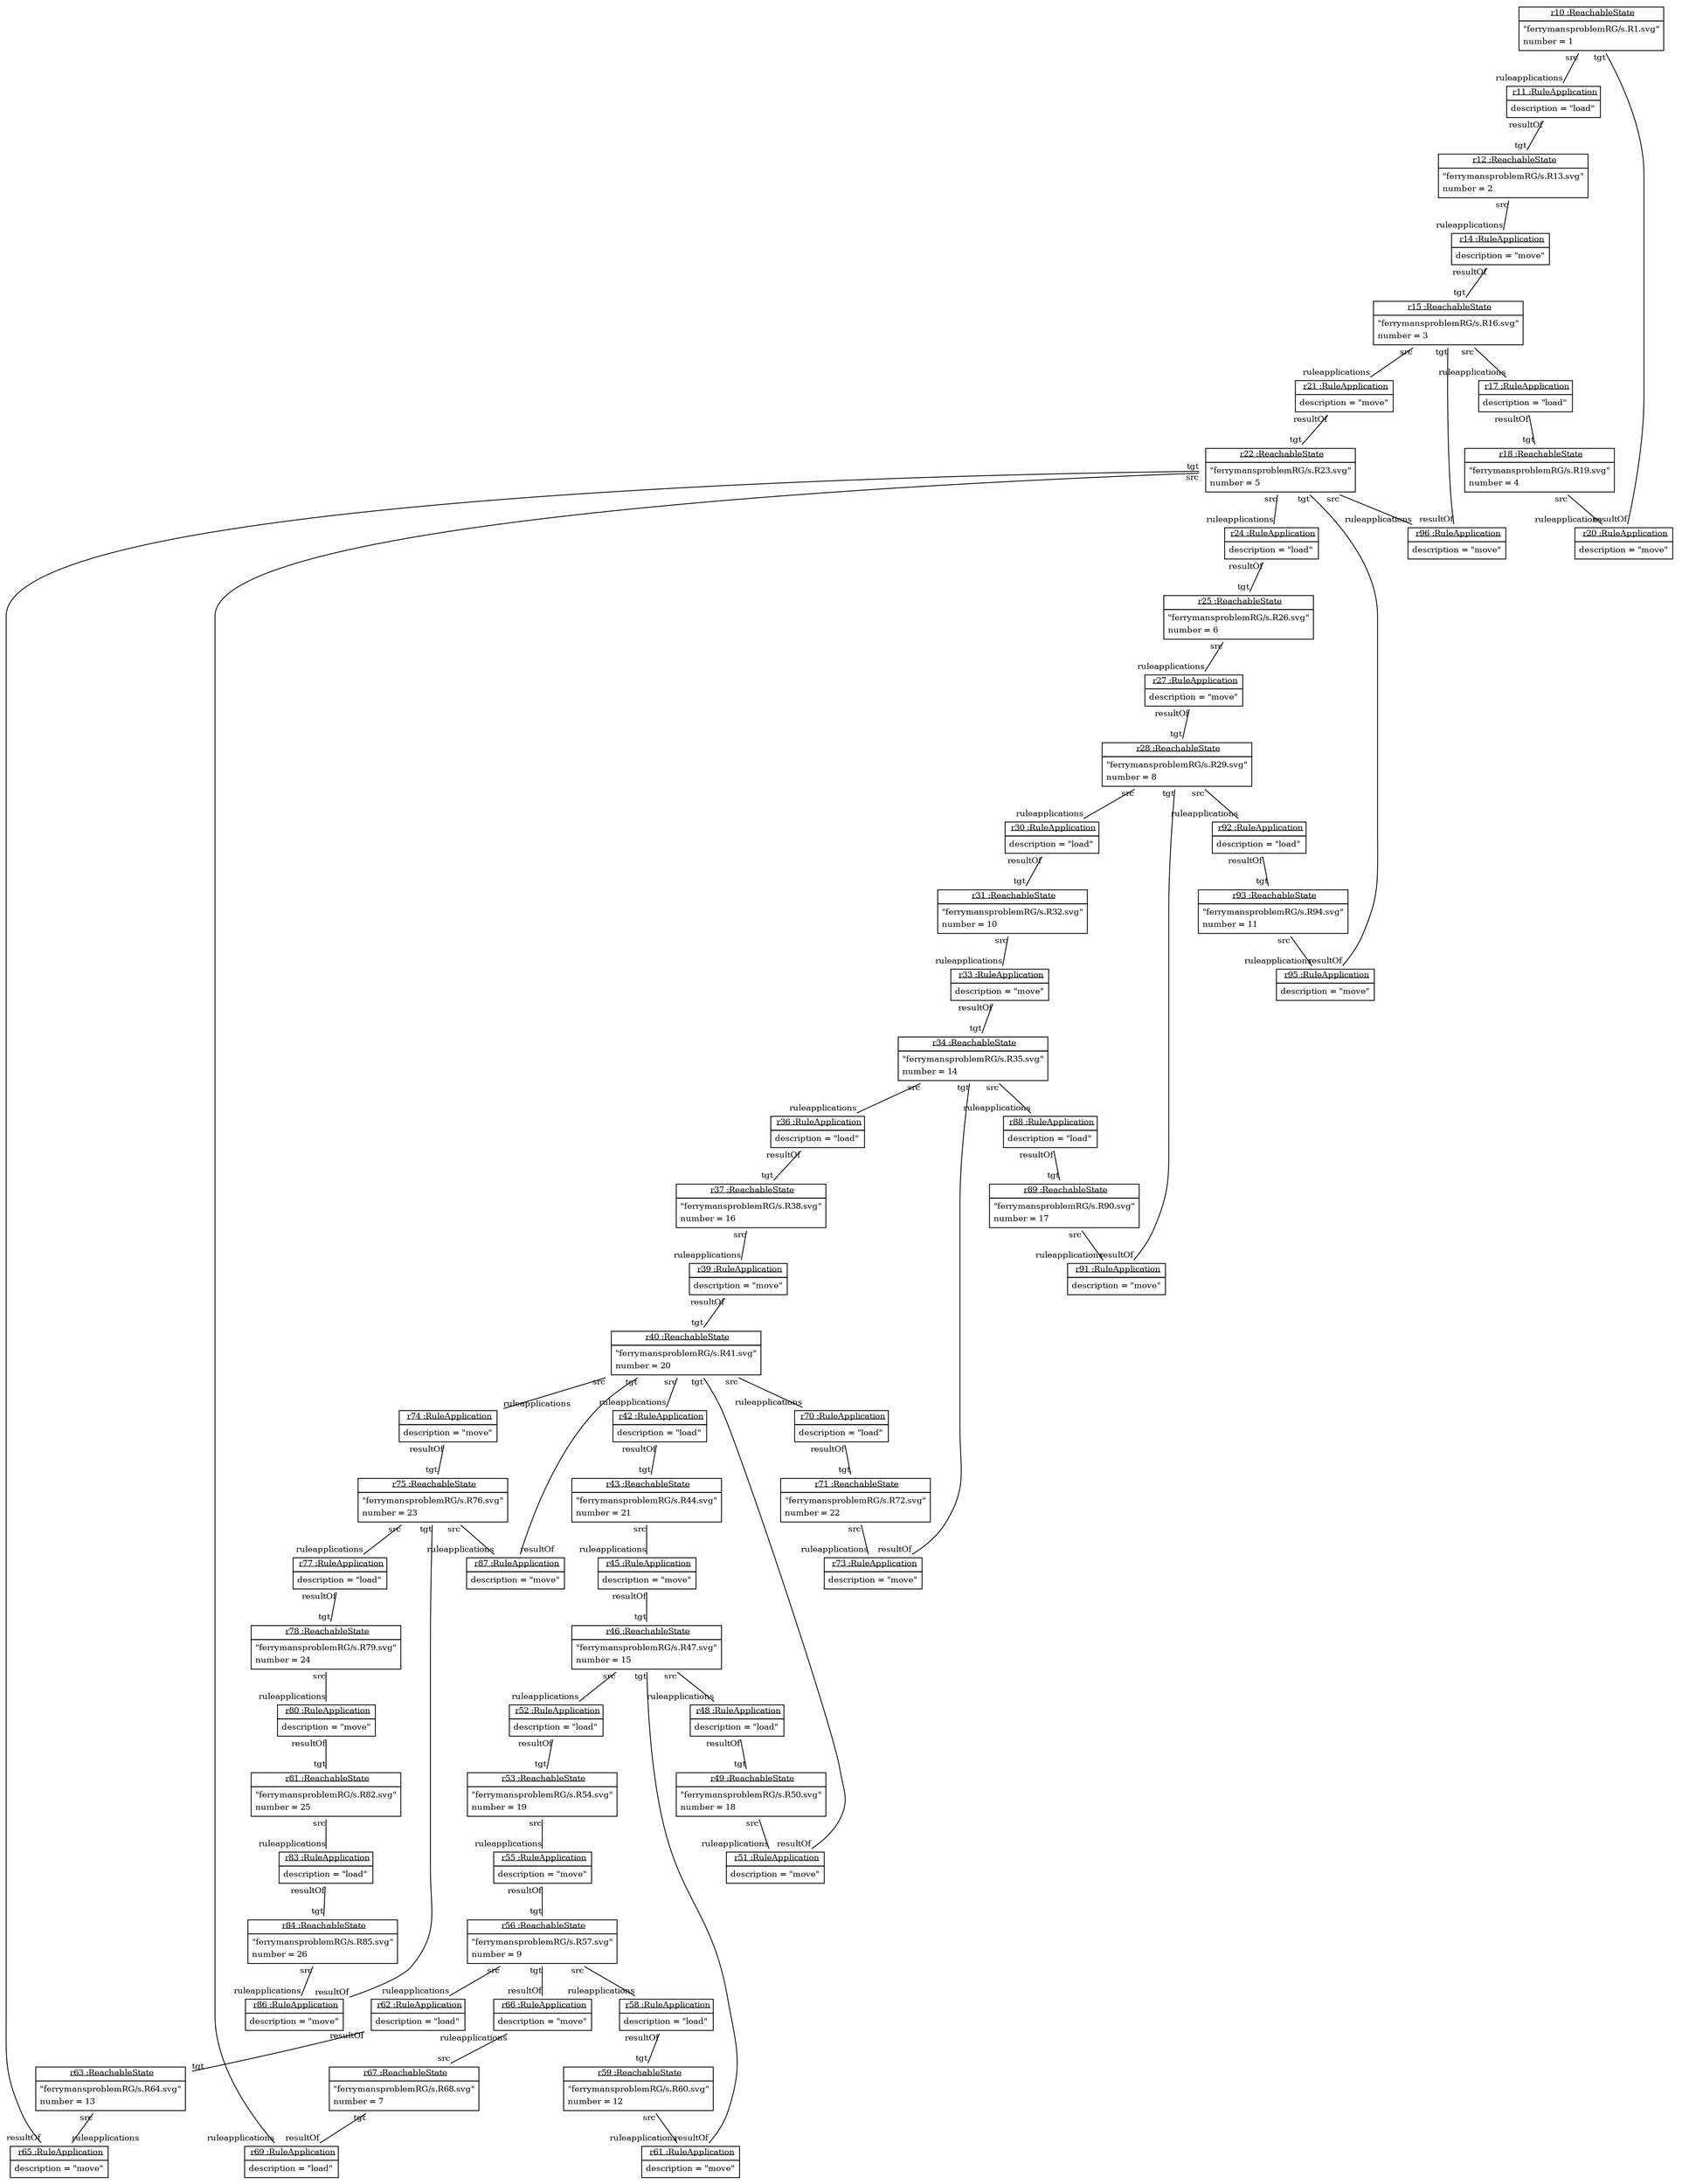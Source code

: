 graph ObjectDiagram {
   node [shape = none, fontsize = 10];
   edge [fontsize = 10];
   compound=true;

r10 [label=<<table border='0' cellborder='1' cellspacing='0'> <tr> <td> <u>r10 :ReachableState</u></td></tr><tr><td><table border='0' cellborder='0' cellspacing='0'><tr><td align='left' href="ferrymansproblemRG/s.R1.svg">"ferrymansproblemRG/s.R1.svg"</td></tr><tr><td align='left'>number = 1</td></tr></table></td></tr></table>>];
r11 [label=<<table border='0' cellborder='1' cellspacing='0'> <tr> <td> <u>r11 :RuleApplication</u></td></tr><tr><td><table border='0' cellborder='0' cellspacing='0'><tr><td align='left'>description = "load"</td></tr></table></td></tr></table>>];
r12 [label=<<table border='0' cellborder='1' cellspacing='0'> <tr> <td> <u>r12 :ReachableState</u></td></tr><tr><td><table border='0' cellborder='0' cellspacing='0'><tr><td align='left' href="ferrymansproblemRG/s.R13.svg">"ferrymansproblemRG/s.R13.svg"</td></tr><tr><td align='left'>number = 2</td></tr></table></td></tr></table>>];
r14 [label=<<table border='0' cellborder='1' cellspacing='0'> <tr> <td> <u>r14 :RuleApplication</u></td></tr><tr><td><table border='0' cellborder='0' cellspacing='0'><tr><td align='left'>description = "move"</td></tr></table></td></tr></table>>];
r15 [label=<<table border='0' cellborder='1' cellspacing='0'> <tr> <td> <u>r15 :ReachableState</u></td></tr><tr><td><table border='0' cellborder='0' cellspacing='0'><tr><td align='left' href="ferrymansproblemRG/s.R16.svg">"ferrymansproblemRG/s.R16.svg"</td></tr><tr><td align='left'>number = 3</td></tr></table></td></tr></table>>];
r17 [label=<<table border='0' cellborder='1' cellspacing='0'> <tr> <td> <u>r17 :RuleApplication</u></td></tr><tr><td><table border='0' cellborder='0' cellspacing='0'><tr><td align='left'>description = "load"</td></tr></table></td></tr></table>>];
r18 [label=<<table border='0' cellborder='1' cellspacing='0'> <tr> <td> <u>r18 :ReachableState</u></td></tr><tr><td><table border='0' cellborder='0' cellspacing='0'><tr><td align='left' href="ferrymansproblemRG/s.R19.svg">"ferrymansproblemRG/s.R19.svg"</td></tr><tr><td align='left'>number = 4</td></tr></table></td></tr></table>>];
r20 [label=<<table border='0' cellborder='1' cellspacing='0'> <tr> <td> <u>r20 :RuleApplication</u></td></tr><tr><td><table border='0' cellborder='0' cellspacing='0'><tr><td align='left'>description = "move"</td></tr></table></td></tr></table>>];
r21 [label=<<table border='0' cellborder='1' cellspacing='0'> <tr> <td> <u>r21 :RuleApplication</u></td></tr><tr><td><table border='0' cellborder='0' cellspacing='0'><tr><td align='left'>description = "move"</td></tr></table></td></tr></table>>];
r22 [label=<<table border='0' cellborder='1' cellspacing='0'> <tr> <td> <u>r22 :ReachableState</u></td></tr><tr><td><table border='0' cellborder='0' cellspacing='0'><tr><td align='left' href="ferrymansproblemRG/s.R23.svg">"ferrymansproblemRG/s.R23.svg"</td></tr><tr><td align='left'>number = 5</td></tr></table></td></tr></table>>];
r24 [label=<<table border='0' cellborder='1' cellspacing='0'> <tr> <td> <u>r24 :RuleApplication</u></td></tr><tr><td><table border='0' cellborder='0' cellspacing='0'><tr><td align='left'>description = "load"</td></tr></table></td></tr></table>>];
r25 [label=<<table border='0' cellborder='1' cellspacing='0'> <tr> <td> <u>r25 :ReachableState</u></td></tr><tr><td><table border='0' cellborder='0' cellspacing='0'><tr><td align='left' href="ferrymansproblemRG/s.R26.svg">"ferrymansproblemRG/s.R26.svg"</td></tr><tr><td align='left'>number = 6</td></tr></table></td></tr></table>>];
r27 [label=<<table border='0' cellborder='1' cellspacing='0'> <tr> <td> <u>r27 :RuleApplication</u></td></tr><tr><td><table border='0' cellborder='0' cellspacing='0'><tr><td align='left'>description = "move"</td></tr></table></td></tr></table>>];
r28 [label=<<table border='0' cellborder='1' cellspacing='0'> <tr> <td> <u>r28 :ReachableState</u></td></tr><tr><td><table border='0' cellborder='0' cellspacing='0'><tr><td align='left' href="ferrymansproblemRG/s.R29.svg">"ferrymansproblemRG/s.R29.svg"</td></tr><tr><td align='left'>number = 8</td></tr></table></td></tr></table>>];
r30 [label=<<table border='0' cellborder='1' cellspacing='0'> <tr> <td> <u>r30 :RuleApplication</u></td></tr><tr><td><table border='0' cellborder='0' cellspacing='0'><tr><td align='left'>description = "load"</td></tr></table></td></tr></table>>];
r31 [label=<<table border='0' cellborder='1' cellspacing='0'> <tr> <td> <u>r31 :ReachableState</u></td></tr><tr><td><table border='0' cellborder='0' cellspacing='0'><tr><td align='left' href="ferrymansproblemRG/s.R32.svg">"ferrymansproblemRG/s.R32.svg"</td></tr><tr><td align='left'>number = 10</td></tr></table></td></tr></table>>];
r33 [label=<<table border='0' cellborder='1' cellspacing='0'> <tr> <td> <u>r33 :RuleApplication</u></td></tr><tr><td><table border='0' cellborder='0' cellspacing='0'><tr><td align='left'>description = "move"</td></tr></table></td></tr></table>>];
r34 [label=<<table border='0' cellborder='1' cellspacing='0'> <tr> <td> <u>r34 :ReachableState</u></td></tr><tr><td><table border='0' cellborder='0' cellspacing='0'><tr><td align='left' href="ferrymansproblemRG/s.R35.svg">"ferrymansproblemRG/s.R35.svg"</td></tr><tr><td align='left'>number = 14</td></tr></table></td></tr></table>>];
r36 [label=<<table border='0' cellborder='1' cellspacing='0'> <tr> <td> <u>r36 :RuleApplication</u></td></tr><tr><td><table border='0' cellborder='0' cellspacing='0'><tr><td align='left'>description = "load"</td></tr></table></td></tr></table>>];
r37 [label=<<table border='0' cellborder='1' cellspacing='0'> <tr> <td> <u>r37 :ReachableState</u></td></tr><tr><td><table border='0' cellborder='0' cellspacing='0'><tr><td align='left' href="ferrymansproblemRG/s.R38.svg">"ferrymansproblemRG/s.R38.svg"</td></tr><tr><td align='left'>number = 16</td></tr></table></td></tr></table>>];
r39 [label=<<table border='0' cellborder='1' cellspacing='0'> <tr> <td> <u>r39 :RuleApplication</u></td></tr><tr><td><table border='0' cellborder='0' cellspacing='0'><tr><td align='left'>description = "move"</td></tr></table></td></tr></table>>];
r40 [label=<<table border='0' cellborder='1' cellspacing='0'> <tr> <td> <u>r40 :ReachableState</u></td></tr><tr><td><table border='0' cellborder='0' cellspacing='0'><tr><td align='left' href="ferrymansproblemRG/s.R41.svg">"ferrymansproblemRG/s.R41.svg"</td></tr><tr><td align='left'>number = 20</td></tr></table></td></tr></table>>];
r42 [label=<<table border='0' cellborder='1' cellspacing='0'> <tr> <td> <u>r42 :RuleApplication</u></td></tr><tr><td><table border='0' cellborder='0' cellspacing='0'><tr><td align='left'>description = "load"</td></tr></table></td></tr></table>>];
r43 [label=<<table border='0' cellborder='1' cellspacing='0'> <tr> <td> <u>r43 :ReachableState</u></td></tr><tr><td><table border='0' cellborder='0' cellspacing='0'><tr><td align='left' href="ferrymansproblemRG/s.R44.svg">"ferrymansproblemRG/s.R44.svg"</td></tr><tr><td align='left'>number = 21</td></tr></table></td></tr></table>>];
r45 [label=<<table border='0' cellborder='1' cellspacing='0'> <tr> <td> <u>r45 :RuleApplication</u></td></tr><tr><td><table border='0' cellborder='0' cellspacing='0'><tr><td align='left'>description = "move"</td></tr></table></td></tr></table>>];
r46 [label=<<table border='0' cellborder='1' cellspacing='0'> <tr> <td> <u>r46 :ReachableState</u></td></tr><tr><td><table border='0' cellborder='0' cellspacing='0'><tr><td align='left' href="ferrymansproblemRG/s.R47.svg">"ferrymansproblemRG/s.R47.svg"</td></tr><tr><td align='left'>number = 15</td></tr></table></td></tr></table>>];
r48 [label=<<table border='0' cellborder='1' cellspacing='0'> <tr> <td> <u>r48 :RuleApplication</u></td></tr><tr><td><table border='0' cellborder='0' cellspacing='0'><tr><td align='left'>description = "load"</td></tr></table></td></tr></table>>];
r49 [label=<<table border='0' cellborder='1' cellspacing='0'> <tr> <td> <u>r49 :ReachableState</u></td></tr><tr><td><table border='0' cellborder='0' cellspacing='0'><tr><td align='left' href="ferrymansproblemRG/s.R50.svg">"ferrymansproblemRG/s.R50.svg"</td></tr><tr><td align='left'>number = 18</td></tr></table></td></tr></table>>];
r51 [label=<<table border='0' cellborder='1' cellspacing='0'> <tr> <td> <u>r51 :RuleApplication</u></td></tr><tr><td><table border='0' cellborder='0' cellspacing='0'><tr><td align='left'>description = "move"</td></tr></table></td></tr></table>>];
r52 [label=<<table border='0' cellborder='1' cellspacing='0'> <tr> <td> <u>r52 :RuleApplication</u></td></tr><tr><td><table border='0' cellborder='0' cellspacing='0'><tr><td align='left'>description = "load"</td></tr></table></td></tr></table>>];
r53 [label=<<table border='0' cellborder='1' cellspacing='0'> <tr> <td> <u>r53 :ReachableState</u></td></tr><tr><td><table border='0' cellborder='0' cellspacing='0'><tr><td align='left' href="ferrymansproblemRG/s.R54.svg">"ferrymansproblemRG/s.R54.svg"</td></tr><tr><td align='left'>number = 19</td></tr></table></td></tr></table>>];
r55 [label=<<table border='0' cellborder='1' cellspacing='0'> <tr> <td> <u>r55 :RuleApplication</u></td></tr><tr><td><table border='0' cellborder='0' cellspacing='0'><tr><td align='left'>description = "move"</td></tr></table></td></tr></table>>];
r56 [label=<<table border='0' cellborder='1' cellspacing='0'> <tr> <td> <u>r56 :ReachableState</u></td></tr><tr><td><table border='0' cellborder='0' cellspacing='0'><tr><td align='left' href="ferrymansproblemRG/s.R57.svg">"ferrymansproblemRG/s.R57.svg"</td></tr><tr><td align='left'>number = 9</td></tr></table></td></tr></table>>];
r58 [label=<<table border='0' cellborder='1' cellspacing='0'> <tr> <td> <u>r58 :RuleApplication</u></td></tr><tr><td><table border='0' cellborder='0' cellspacing='0'><tr><td align='left'>description = "load"</td></tr></table></td></tr></table>>];
r59 [label=<<table border='0' cellborder='1' cellspacing='0'> <tr> <td> <u>r59 :ReachableState</u></td></tr><tr><td><table border='0' cellborder='0' cellspacing='0'><tr><td align='left' href="ferrymansproblemRG/s.R60.svg">"ferrymansproblemRG/s.R60.svg"</td></tr><tr><td align='left'>number = 12</td></tr></table></td></tr></table>>];
r61 [label=<<table border='0' cellborder='1' cellspacing='0'> <tr> <td> <u>r61 :RuleApplication</u></td></tr><tr><td><table border='0' cellborder='0' cellspacing='0'><tr><td align='left'>description = "move"</td></tr></table></td></tr></table>>];
r62 [label=<<table border='0' cellborder='1' cellspacing='0'> <tr> <td> <u>r62 :RuleApplication</u></td></tr><tr><td><table border='0' cellborder='0' cellspacing='0'><tr><td align='left'>description = "load"</td></tr></table></td></tr></table>>];
r63 [label=<<table border='0' cellborder='1' cellspacing='0'> <tr> <td> <u>r63 :ReachableState</u></td></tr><tr><td><table border='0' cellborder='0' cellspacing='0'><tr><td align='left' href="ferrymansproblemRG/s.R64.svg">"ferrymansproblemRG/s.R64.svg"</td></tr><tr><td align='left'>number = 13</td></tr></table></td></tr></table>>];
r65 [label=<<table border='0' cellborder='1' cellspacing='0'> <tr> <td> <u>r65 :RuleApplication</u></td></tr><tr><td><table border='0' cellborder='0' cellspacing='0'><tr><td align='left'>description = "move"</td></tr></table></td></tr></table>>];
r66 [label=<<table border='0' cellborder='1' cellspacing='0'> <tr> <td> <u>r66 :RuleApplication</u></td></tr><tr><td><table border='0' cellborder='0' cellspacing='0'><tr><td align='left'>description = "move"</td></tr></table></td></tr></table>>];
r67 [label=<<table border='0' cellborder='1' cellspacing='0'> <tr> <td> <u>r67 :ReachableState</u></td></tr><tr><td><table border='0' cellborder='0' cellspacing='0'><tr><td align='left' href="ferrymansproblemRG/s.R68.svg">"ferrymansproblemRG/s.R68.svg"</td></tr><tr><td align='left'>number = 7</td></tr></table></td></tr></table>>];
r69 [label=<<table border='0' cellborder='1' cellspacing='0'> <tr> <td> <u>r69 :RuleApplication</u></td></tr><tr><td><table border='0' cellborder='0' cellspacing='0'><tr><td align='left'>description = "load"</td></tr></table></td></tr></table>>];
r70 [label=<<table border='0' cellborder='1' cellspacing='0'> <tr> <td> <u>r70 :RuleApplication</u></td></tr><tr><td><table border='0' cellborder='0' cellspacing='0'><tr><td align='left'>description = "load"</td></tr></table></td></tr></table>>];
r71 [label=<<table border='0' cellborder='1' cellspacing='0'> <tr> <td> <u>r71 :ReachableState</u></td></tr><tr><td><table border='0' cellborder='0' cellspacing='0'><tr><td align='left' href="ferrymansproblemRG/s.R72.svg">"ferrymansproblemRG/s.R72.svg"</td></tr><tr><td align='left'>number = 22</td></tr></table></td></tr></table>>];
r73 [label=<<table border='0' cellborder='1' cellspacing='0'> <tr> <td> <u>r73 :RuleApplication</u></td></tr><tr><td><table border='0' cellborder='0' cellspacing='0'><tr><td align='left'>description = "move"</td></tr></table></td></tr></table>>];
r74 [label=<<table border='0' cellborder='1' cellspacing='0'> <tr> <td> <u>r74 :RuleApplication</u></td></tr><tr><td><table border='0' cellborder='0' cellspacing='0'><tr><td align='left'>description = "move"</td></tr></table></td></tr></table>>];
r75 [label=<<table border='0' cellborder='1' cellspacing='0'> <tr> <td> <u>r75 :ReachableState</u></td></tr><tr><td><table border='0' cellborder='0' cellspacing='0'><tr><td align='left' href="ferrymansproblemRG/s.R76.svg">"ferrymansproblemRG/s.R76.svg"</td></tr><tr><td align='left'>number = 23</td></tr></table></td></tr></table>>];
r77 [label=<<table border='0' cellborder='1' cellspacing='0'> <tr> <td> <u>r77 :RuleApplication</u></td></tr><tr><td><table border='0' cellborder='0' cellspacing='0'><tr><td align='left'>description = "load"</td></tr></table></td></tr></table>>];
r78 [label=<<table border='0' cellborder='1' cellspacing='0'> <tr> <td> <u>r78 :ReachableState</u></td></tr><tr><td><table border='0' cellborder='0' cellspacing='0'><tr><td align='left' href="ferrymansproblemRG/s.R79.svg">"ferrymansproblemRG/s.R79.svg"</td></tr><tr><td align='left'>number = 24</td></tr></table></td></tr></table>>];
r80 [label=<<table border='0' cellborder='1' cellspacing='0'> <tr> <td> <u>r80 :RuleApplication</u></td></tr><tr><td><table border='0' cellborder='0' cellspacing='0'><tr><td align='left'>description = "move"</td></tr></table></td></tr></table>>];
r81 [label=<<table border='0' cellborder='1' cellspacing='0'> <tr> <td> <u>r81 :ReachableState</u></td></tr><tr><td><table border='0' cellborder='0' cellspacing='0'><tr><td align='left' href="ferrymansproblemRG/s.R82.svg">"ferrymansproblemRG/s.R82.svg"</td></tr><tr><td align='left'>number = 25</td></tr></table></td></tr></table>>];
r83 [label=<<table border='0' cellborder='1' cellspacing='0'> <tr> <td> <u>r83 :RuleApplication</u></td></tr><tr><td><table border='0' cellborder='0' cellspacing='0'><tr><td align='left'>description = "load"</td></tr></table></td></tr></table>>];
r84 [label=<<table border='0' cellborder='1' cellspacing='0'> <tr> <td> <u>r84 :ReachableState</u></td></tr><tr><td><table border='0' cellborder='0' cellspacing='0'><tr><td align='left' href="ferrymansproblemRG/s.R85.svg">"ferrymansproblemRG/s.R85.svg"</td></tr><tr><td align='left'>number = 26</td></tr></table></td></tr></table>>];
r86 [label=<<table border='0' cellborder='1' cellspacing='0'> <tr> <td> <u>r86 :RuleApplication</u></td></tr><tr><td><table border='0' cellborder='0' cellspacing='0'><tr><td align='left'>description = "move"</td></tr></table></td></tr></table>>];
r87 [label=<<table border='0' cellborder='1' cellspacing='0'> <tr> <td> <u>r87 :RuleApplication</u></td></tr><tr><td><table border='0' cellborder='0' cellspacing='0'><tr><td align='left'>description = "move"</td></tr></table></td></tr></table>>];
r88 [label=<<table border='0' cellborder='1' cellspacing='0'> <tr> <td> <u>r88 :RuleApplication</u></td></tr><tr><td><table border='0' cellborder='0' cellspacing='0'><tr><td align='left'>description = "load"</td></tr></table></td></tr></table>>];
r89 [label=<<table border='0' cellborder='1' cellspacing='0'> <tr> <td> <u>r89 :ReachableState</u></td></tr><tr><td><table border='0' cellborder='0' cellspacing='0'><tr><td align='left' href="ferrymansproblemRG/s.R90.svg">"ferrymansproblemRG/s.R90.svg"</td></tr><tr><td align='left'>number = 17</td></tr></table></td></tr></table>>];
r91 [label=<<table border='0' cellborder='1' cellspacing='0'> <tr> <td> <u>r91 :RuleApplication</u></td></tr><tr><td><table border='0' cellborder='0' cellspacing='0'><tr><td align='left'>description = "move"</td></tr></table></td></tr></table>>];
r92 [label=<<table border='0' cellborder='1' cellspacing='0'> <tr> <td> <u>r92 :RuleApplication</u></td></tr><tr><td><table border='0' cellborder='0' cellspacing='0'><tr><td align='left'>description = "load"</td></tr></table></td></tr></table>>];
r93 [label=<<table border='0' cellborder='1' cellspacing='0'> <tr> <td> <u>r93 :ReachableState</u></td></tr><tr><td><table border='0' cellborder='0' cellspacing='0'><tr><td align='left' href="ferrymansproblemRG/s.R94.svg">"ferrymansproblemRG/s.R94.svg"</td></tr><tr><td align='left'>number = 11</td></tr></table></td></tr></table>>];
r95 [label=<<table border='0' cellborder='1' cellspacing='0'> <tr> <td> <u>r95 :RuleApplication</u></td></tr><tr><td><table border='0' cellborder='0' cellspacing='0'><tr><td align='left'>description = "move"</td></tr></table></td></tr></table>>];
r96 [label=<<table border='0' cellborder='1' cellspacing='0'> <tr> <td> <u>r96 :RuleApplication</u></td></tr><tr><td><table border='0' cellborder='0' cellspacing='0'><tr><td align='left'>description = "move"</td></tr></table></td></tr></table>>];

r10 -- r11 [headlabel = "ruleapplications" taillabel = "src"];
r10 -- r20 [headlabel = "resultOf" taillabel = "tgt"];
r11 -- r12 [headlabel = "tgt" taillabel = "resultOf"];
r12 -- r14 [headlabel = "ruleapplications" taillabel = "src"];
r14 -- r15 [headlabel = "tgt" taillabel = "resultOf"];
r15 -- r17 [headlabel = "ruleapplications" taillabel = "src"];
r15 -- r21 [headlabel = "ruleapplications" taillabel = "src"];
r15 -- r96 [headlabel = "resultOf" taillabel = "tgt"];
r17 -- r18 [headlabel = "tgt" taillabel = "resultOf"];
r18 -- r20 [headlabel = "ruleapplications" taillabel = "src"];
r21 -- r22 [headlabel = "tgt" taillabel = "resultOf"];
r22 -- r24 [headlabel = "ruleapplications" taillabel = "src"];
r22 -- r69 [headlabel = "ruleapplications" taillabel = "src"];
r22 -- r96 [headlabel = "ruleapplications" taillabel = "src"];
r22 -- r95 [headlabel = "resultOf" taillabel = "tgt"];
r22 -- r65 [headlabel = "resultOf" taillabel = "tgt"];
r24 -- r25 [headlabel = "tgt" taillabel = "resultOf"];
r25 -- r27 [headlabel = "ruleapplications" taillabel = "src"];
r27 -- r28 [headlabel = "tgt" taillabel = "resultOf"];
r28 -- r30 [headlabel = "ruleapplications" taillabel = "src"];
r28 -- r92 [headlabel = "ruleapplications" taillabel = "src"];
r28 -- r91 [headlabel = "resultOf" taillabel = "tgt"];
r30 -- r31 [headlabel = "tgt" taillabel = "resultOf"];
r31 -- r33 [headlabel = "ruleapplications" taillabel = "src"];
r33 -- r34 [headlabel = "tgt" taillabel = "resultOf"];
r34 -- r36 [headlabel = "ruleapplications" taillabel = "src"];
r34 -- r88 [headlabel = "ruleapplications" taillabel = "src"];
r34 -- r73 [headlabel = "resultOf" taillabel = "tgt"];
r36 -- r37 [headlabel = "tgt" taillabel = "resultOf"];
r37 -- r39 [headlabel = "ruleapplications" taillabel = "src"];
r39 -- r40 [headlabel = "tgt" taillabel = "resultOf"];
r40 -- r42 [headlabel = "ruleapplications" taillabel = "src"];
r40 -- r70 [headlabel = "ruleapplications" taillabel = "src"];
r40 -- r74 [headlabel = "ruleapplications" taillabel = "src"];
r40 -- r51 [headlabel = "resultOf" taillabel = "tgt"];
r40 -- r87 [headlabel = "resultOf" taillabel = "tgt"];
r42 -- r43 [headlabel = "tgt" taillabel = "resultOf"];
r43 -- r45 [headlabel = "ruleapplications" taillabel = "src"];
r45 -- r46 [headlabel = "tgt" taillabel = "resultOf"];
r46 -- r48 [headlabel = "ruleapplications" taillabel = "src"];
r46 -- r52 [headlabel = "ruleapplications" taillabel = "src"];
r46 -- r61 [headlabel = "resultOf" taillabel = "tgt"];
r48 -- r49 [headlabel = "tgt" taillabel = "resultOf"];
r49 -- r51 [headlabel = "ruleapplications" taillabel = "src"];
r52 -- r53 [headlabel = "tgt" taillabel = "resultOf"];
r53 -- r55 [headlabel = "ruleapplications" taillabel = "src"];
r55 -- r56 [headlabel = "tgt" taillabel = "resultOf"];
r56 -- r58 [headlabel = "ruleapplications" taillabel = "src"];
r56 -- r62 [headlabel = "ruleapplications" taillabel = "src"];
r56 -- r66 [headlabel = "resultOf" taillabel = "tgt"];
r58 -- r59 [headlabel = "tgt" taillabel = "resultOf"];
r59 -- r61 [headlabel = "ruleapplications" taillabel = "src"];
r62 -- r63 [headlabel = "tgt" taillabel = "resultOf"];
r63 -- r65 [headlabel = "ruleapplications" taillabel = "src"];
r66 -- r67 [headlabel = "src" taillabel = "ruleapplications"];
r67 -- r69 [headlabel = "resultOf" taillabel = "tgt"];
r70 -- r71 [headlabel = "tgt" taillabel = "resultOf"];
r71 -- r73 [headlabel = "ruleapplications" taillabel = "src"];
r74 -- r75 [headlabel = "tgt" taillabel = "resultOf"];
r75 -- r77 [headlabel = "ruleapplications" taillabel = "src"];
r75 -- r87 [headlabel = "ruleapplications" taillabel = "src"];
r75 -- r86 [headlabel = "resultOf" taillabel = "tgt"];
r77 -- r78 [headlabel = "tgt" taillabel = "resultOf"];
r78 -- r80 [headlabel = "ruleapplications" taillabel = "src"];
r80 -- r81 [headlabel = "tgt" taillabel = "resultOf"];
r81 -- r83 [headlabel = "ruleapplications" taillabel = "src"];
r83 -- r84 [headlabel = "tgt" taillabel = "resultOf"];
r84 -- r86 [headlabel = "ruleapplications" taillabel = "src"];
r88 -- r89 [headlabel = "tgt" taillabel = "resultOf"];
r89 -- r91 [headlabel = "ruleapplications" taillabel = "src"];
r92 -- r93 [headlabel = "tgt" taillabel = "resultOf"];
r93 -- r95 [headlabel = "ruleapplications" taillabel = "src"];
}

